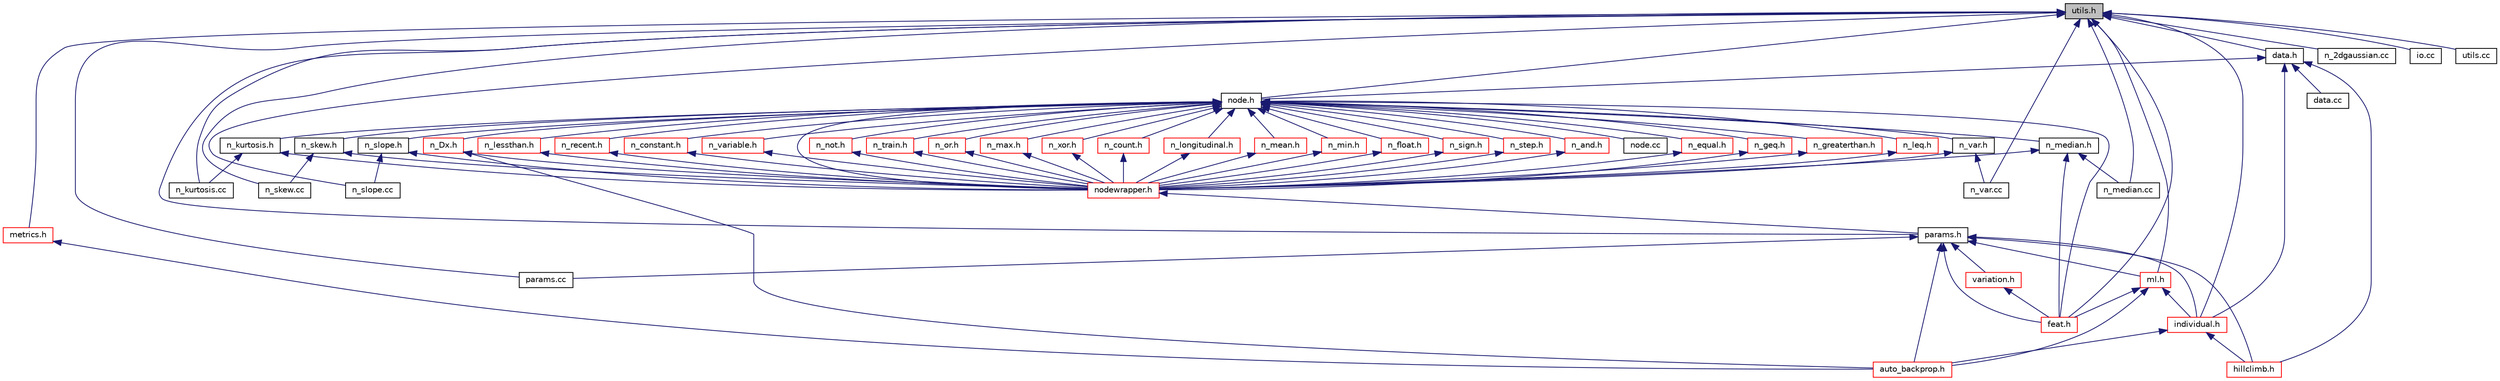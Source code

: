 digraph "utils.h"
{
 // LATEX_PDF_SIZE
  edge [fontname="Helvetica",fontsize="10",labelfontname="Helvetica",labelfontsize="10"];
  node [fontname="Helvetica",fontsize="10",shape=record];
  Node1 [label="utils.h",height=0.2,width=0.4,color="black", fillcolor="grey75", style="filled", fontcolor="black",tooltip=" "];
  Node1 -> Node2 [dir="back",color="midnightblue",fontsize="10",style="solid",fontname="Helvetica"];
  Node2 [label="data.h",height=0.2,width=0.4,color="black", fillcolor="white", style="filled",URL="$d2/dbd/data_8h.html",tooltip=" "];
  Node2 -> Node3 [dir="back",color="midnightblue",fontsize="10",style="solid",fontname="Helvetica"];
  Node3 [label="data.cc",height=0.2,width=0.4,color="black", fillcolor="white", style="filled",URL="$d4/d05/data_8cc.html",tooltip=" "];
  Node2 -> Node4 [dir="back",color="midnightblue",fontsize="10",style="solid",fontname="Helvetica"];
  Node4 [label="node.h",height=0.2,width=0.4,color="black", fillcolor="white", style="filled",URL="$d1/d77/node_8h.html",tooltip=" "];
  Node4 -> Node5 [dir="back",color="midnightblue",fontsize="10",style="solid",fontname="Helvetica"];
  Node5 [label="nodewrapper.h",height=0.2,width=0.4,color="red", fillcolor="white", style="filled",URL="$d1/dc6/nodewrapper_8h.html",tooltip=" "];
  Node5 -> Node6 [dir="back",color="midnightblue",fontsize="10",style="solid",fontname="Helvetica"];
  Node6 [label="params.h",height=0.2,width=0.4,color="black", fillcolor="white", style="filled",URL="$da/d33/params_8h.html",tooltip=" "];
  Node6 -> Node7 [dir="back",color="midnightblue",fontsize="10",style="solid",fontname="Helvetica"];
  Node7 [label="ml.h",height=0.2,width=0.4,color="red", fillcolor="white", style="filled",URL="$d7/d60/ml_8h.html",tooltip=" "];
  Node7 -> Node13 [dir="back",color="midnightblue",fontsize="10",style="solid",fontname="Helvetica"];
  Node13 [label="individual.h",height=0.2,width=0.4,color="red", fillcolor="white", style="filled",URL="$d5/d1f/individual_8h.html",tooltip=" "];
  Node13 -> Node14 [dir="back",color="midnightblue",fontsize="10",style="solid",fontname="Helvetica"];
  Node14 [label="auto_backprop.h",height=0.2,width=0.4,color="red", fillcolor="white", style="filled",URL="$d6/d8a/auto__backprop_8h.html",tooltip=" "];
  Node13 -> Node16 [dir="back",color="midnightblue",fontsize="10",style="solid",fontname="Helvetica"];
  Node16 [label="hillclimb.h",height=0.2,width=0.4,color="red", fillcolor="white", style="filled",URL="$d3/d59/hillclimb_8h.html",tooltip=" "];
  Node7 -> Node14 [dir="back",color="midnightblue",fontsize="10",style="solid",fontname="Helvetica"];
  Node7 -> Node10 [dir="back",color="midnightblue",fontsize="10",style="solid",fontname="Helvetica"];
  Node10 [label="feat.h",height=0.2,width=0.4,color="red", fillcolor="white", style="filled",URL="$d3/dff/feat_8h.html",tooltip=" "];
  Node6 -> Node13 [dir="back",color="midnightblue",fontsize="10",style="solid",fontname="Helvetica"];
  Node6 -> Node14 [dir="back",color="midnightblue",fontsize="10",style="solid",fontname="Helvetica"];
  Node6 -> Node16 [dir="back",color="midnightblue",fontsize="10",style="solid",fontname="Helvetica"];
  Node6 -> Node10 [dir="back",color="midnightblue",fontsize="10",style="solid",fontname="Helvetica"];
  Node6 -> Node39 [dir="back",color="midnightblue",fontsize="10",style="solid",fontname="Helvetica"];
  Node39 [label="variation.h",height=0.2,width=0.4,color="red", fillcolor="white", style="filled",URL="$d4/d1f/variation_8h.html",tooltip=" "];
  Node39 -> Node10 [dir="back",color="midnightblue",fontsize="10",style="solid",fontname="Helvetica"];
  Node6 -> Node44 [dir="back",color="midnightblue",fontsize="10",style="solid",fontname="Helvetica"];
  Node44 [label="params.cc",height=0.2,width=0.4,color="black", fillcolor="white", style="filled",URL="$d4/dc0/params_8cc.html",tooltip=" "];
  Node4 -> Node48 [dir="back",color="midnightblue",fontsize="10",style="solid",fontname="Helvetica"];
  Node48 [label="n_train.h",height=0.2,width=0.4,color="red", fillcolor="white", style="filled",URL="$d4/d7f/n__train_8h.html",tooltip=" "];
  Node48 -> Node5 [dir="back",color="midnightblue",fontsize="10",style="solid",fontname="Helvetica"];
  Node4 -> Node55 [dir="back",color="midnightblue",fontsize="10",style="solid",fontname="Helvetica"];
  Node55 [label="n_Dx.h",height=0.2,width=0.4,color="red", fillcolor="white", style="filled",URL="$d4/d6c/n__Dx_8h.html",tooltip=" "];
  Node55 -> Node5 [dir="back",color="midnightblue",fontsize="10",style="solid",fontname="Helvetica"];
  Node55 -> Node14 [dir="back",color="midnightblue",fontsize="10",style="solid",fontname="Helvetica"];
  Node4 -> Node95 [dir="back",color="midnightblue",fontsize="10",style="solid",fontname="Helvetica"];
  Node95 [label="n_float.h",height=0.2,width=0.4,color="red", fillcolor="white", style="filled",URL="$d7/d10/n__float_8h.html",tooltip=" "];
  Node95 -> Node5 [dir="back",color="midnightblue",fontsize="10",style="solid",fontname="Helvetica"];
  Node4 -> Node97 [dir="back",color="midnightblue",fontsize="10",style="solid",fontname="Helvetica"];
  Node97 [label="n_sign.h",height=0.2,width=0.4,color="red", fillcolor="white", style="filled",URL="$df/da6/n__sign_8h.html",tooltip=" "];
  Node97 -> Node5 [dir="back",color="midnightblue",fontsize="10",style="solid",fontname="Helvetica"];
  Node4 -> Node99 [dir="back",color="midnightblue",fontsize="10",style="solid",fontname="Helvetica"];
  Node99 [label="n_step.h",height=0.2,width=0.4,color="red", fillcolor="white", style="filled",URL="$d3/d77/n__step_8h.html",tooltip=" "];
  Node99 -> Node5 [dir="back",color="midnightblue",fontsize="10",style="solid",fontname="Helvetica"];
  Node4 -> Node101 [dir="back",color="midnightblue",fontsize="10",style="solid",fontname="Helvetica"];
  Node101 [label="n_and.h",height=0.2,width=0.4,color="red", fillcolor="white", style="filled",URL="$d0/df3/n__and_8h.html",tooltip=" "];
  Node101 -> Node5 [dir="back",color="midnightblue",fontsize="10",style="solid",fontname="Helvetica"];
  Node4 -> Node103 [dir="back",color="midnightblue",fontsize="10",style="solid",fontname="Helvetica"];
  Node103 [label="n_equal.h",height=0.2,width=0.4,color="red", fillcolor="white", style="filled",URL="$df/d53/n__equal_8h.html",tooltip=" "];
  Node103 -> Node5 [dir="back",color="midnightblue",fontsize="10",style="solid",fontname="Helvetica"];
  Node4 -> Node105 [dir="back",color="midnightblue",fontsize="10",style="solid",fontname="Helvetica"];
  Node105 [label="n_geq.h",height=0.2,width=0.4,color="red", fillcolor="white", style="filled",URL="$d8/d5b/n__geq_8h.html",tooltip=" "];
  Node105 -> Node5 [dir="back",color="midnightblue",fontsize="10",style="solid",fontname="Helvetica"];
  Node4 -> Node107 [dir="back",color="midnightblue",fontsize="10",style="solid",fontname="Helvetica"];
  Node107 [label="n_greaterthan.h",height=0.2,width=0.4,color="red", fillcolor="white", style="filled",URL="$d6/d75/n__greaterthan_8h.html",tooltip=" "];
  Node107 -> Node5 [dir="back",color="midnightblue",fontsize="10",style="solid",fontname="Helvetica"];
  Node4 -> Node109 [dir="back",color="midnightblue",fontsize="10",style="solid",fontname="Helvetica"];
  Node109 [label="n_leq.h",height=0.2,width=0.4,color="red", fillcolor="white", style="filled",URL="$da/dff/n__leq_8h.html",tooltip=" "];
  Node109 -> Node5 [dir="back",color="midnightblue",fontsize="10",style="solid",fontname="Helvetica"];
  Node4 -> Node111 [dir="back",color="midnightblue",fontsize="10",style="solid",fontname="Helvetica"];
  Node111 [label="n_lessthan.h",height=0.2,width=0.4,color="red", fillcolor="white", style="filled",URL="$d5/def/n__lessthan_8h.html",tooltip=" "];
  Node111 -> Node5 [dir="back",color="midnightblue",fontsize="10",style="solid",fontname="Helvetica"];
  Node4 -> Node113 [dir="back",color="midnightblue",fontsize="10",style="solid",fontname="Helvetica"];
  Node113 [label="n_not.h",height=0.2,width=0.4,color="red", fillcolor="white", style="filled",URL="$d3/dd1/n__not_8h.html",tooltip=" "];
  Node113 -> Node5 [dir="back",color="midnightblue",fontsize="10",style="solid",fontname="Helvetica"];
  Node4 -> Node115 [dir="back",color="midnightblue",fontsize="10",style="solid",fontname="Helvetica"];
  Node115 [label="n_or.h",height=0.2,width=0.4,color="red", fillcolor="white", style="filled",URL="$d6/d9f/n__or_8h.html",tooltip=" "];
  Node115 -> Node5 [dir="back",color="midnightblue",fontsize="10",style="solid",fontname="Helvetica"];
  Node4 -> Node117 [dir="back",color="midnightblue",fontsize="10",style="solid",fontname="Helvetica"];
  Node117 [label="n_xor.h",height=0.2,width=0.4,color="red", fillcolor="white", style="filled",URL="$d3/dcd/n__xor_8h.html",tooltip=" "];
  Node117 -> Node5 [dir="back",color="midnightblue",fontsize="10",style="solid",fontname="Helvetica"];
  Node4 -> Node119 [dir="back",color="midnightblue",fontsize="10",style="solid",fontname="Helvetica"];
  Node119 [label="n_count.h",height=0.2,width=0.4,color="red", fillcolor="white", style="filled",URL="$dd/d31/n__count_8h.html",tooltip=" "];
  Node119 -> Node5 [dir="back",color="midnightblue",fontsize="10",style="solid",fontname="Helvetica"];
  Node4 -> Node121 [dir="back",color="midnightblue",fontsize="10",style="solid",fontname="Helvetica"];
  Node121 [label="n_kurtosis.h",height=0.2,width=0.4,color="black", fillcolor="white", style="filled",URL="$d7/dfe/n__kurtosis_8h.html",tooltip=" "];
  Node121 -> Node5 [dir="back",color="midnightblue",fontsize="10",style="solid",fontname="Helvetica"];
  Node121 -> Node122 [dir="back",color="midnightblue",fontsize="10",style="solid",fontname="Helvetica"];
  Node122 [label="n_kurtosis.cc",height=0.2,width=0.4,color="black", fillcolor="white", style="filled",URL="$d2/d07/n__kurtosis_8cc.html",tooltip=" "];
  Node4 -> Node123 [dir="back",color="midnightblue",fontsize="10",style="solid",fontname="Helvetica"];
  Node123 [label="n_longitudinal.h",height=0.2,width=0.4,color="red", fillcolor="white", style="filled",URL="$d0/d2d/n__longitudinal_8h.html",tooltip=" "];
  Node123 -> Node5 [dir="back",color="midnightblue",fontsize="10",style="solid",fontname="Helvetica"];
  Node4 -> Node125 [dir="back",color="midnightblue",fontsize="10",style="solid",fontname="Helvetica"];
  Node125 [label="n_max.h",height=0.2,width=0.4,color="red", fillcolor="white", style="filled",URL="$db/d82/n__max_8h.html",tooltip=" "];
  Node125 -> Node5 [dir="back",color="midnightblue",fontsize="10",style="solid",fontname="Helvetica"];
  Node4 -> Node127 [dir="back",color="midnightblue",fontsize="10",style="solid",fontname="Helvetica"];
  Node127 [label="n_mean.h",height=0.2,width=0.4,color="red", fillcolor="white", style="filled",URL="$d2/d2a/n__mean_8h.html",tooltip=" "];
  Node127 -> Node5 [dir="back",color="midnightblue",fontsize="10",style="solid",fontname="Helvetica"];
  Node4 -> Node129 [dir="back",color="midnightblue",fontsize="10",style="solid",fontname="Helvetica"];
  Node129 [label="n_median.h",height=0.2,width=0.4,color="black", fillcolor="white", style="filled",URL="$d5/d6c/n__median_8h.html",tooltip=" "];
  Node129 -> Node5 [dir="back",color="midnightblue",fontsize="10",style="solid",fontname="Helvetica"];
  Node129 -> Node10 [dir="back",color="midnightblue",fontsize="10",style="solid",fontname="Helvetica"];
  Node129 -> Node130 [dir="back",color="midnightblue",fontsize="10",style="solid",fontname="Helvetica"];
  Node130 [label="n_median.cc",height=0.2,width=0.4,color="black", fillcolor="white", style="filled",URL="$d6/d07/n__median_8cc.html",tooltip=" "];
  Node4 -> Node131 [dir="back",color="midnightblue",fontsize="10",style="solid",fontname="Helvetica"];
  Node131 [label="n_min.h",height=0.2,width=0.4,color="red", fillcolor="white", style="filled",URL="$d9/d28/n__min_8h.html",tooltip=" "];
  Node131 -> Node5 [dir="back",color="midnightblue",fontsize="10",style="solid",fontname="Helvetica"];
  Node4 -> Node133 [dir="back",color="midnightblue",fontsize="10",style="solid",fontname="Helvetica"];
  Node133 [label="n_recent.h",height=0.2,width=0.4,color="red", fillcolor="white", style="filled",URL="$d8/df6/n__recent_8h.html",tooltip=" "];
  Node133 -> Node5 [dir="back",color="midnightblue",fontsize="10",style="solid",fontname="Helvetica"];
  Node4 -> Node135 [dir="back",color="midnightblue",fontsize="10",style="solid",fontname="Helvetica"];
  Node135 [label="n_skew.h",height=0.2,width=0.4,color="black", fillcolor="white", style="filled",URL="$d7/d68/n__skew_8h.html",tooltip=" "];
  Node135 -> Node5 [dir="back",color="midnightblue",fontsize="10",style="solid",fontname="Helvetica"];
  Node135 -> Node136 [dir="back",color="midnightblue",fontsize="10",style="solid",fontname="Helvetica"];
  Node136 [label="n_skew.cc",height=0.2,width=0.4,color="black", fillcolor="white", style="filled",URL="$dc/d3d/n__skew_8cc.html",tooltip=" "];
  Node4 -> Node137 [dir="back",color="midnightblue",fontsize="10",style="solid",fontname="Helvetica"];
  Node137 [label="n_slope.h",height=0.2,width=0.4,color="black", fillcolor="white", style="filled",URL="$d0/d89/n__slope_8h.html",tooltip=" "];
  Node137 -> Node5 [dir="back",color="midnightblue",fontsize="10",style="solid",fontname="Helvetica"];
  Node137 -> Node138 [dir="back",color="midnightblue",fontsize="10",style="solid",fontname="Helvetica"];
  Node138 [label="n_slope.cc",height=0.2,width=0.4,color="black", fillcolor="white", style="filled",URL="$d5/de6/n__slope_8cc.html",tooltip=" "];
  Node4 -> Node139 [dir="back",color="midnightblue",fontsize="10",style="solid",fontname="Helvetica"];
  Node139 [label="n_var.h",height=0.2,width=0.4,color="black", fillcolor="white", style="filled",URL="$da/d36/n__var_8h.html",tooltip=" "];
  Node139 -> Node5 [dir="back",color="midnightblue",fontsize="10",style="solid",fontname="Helvetica"];
  Node139 -> Node140 [dir="back",color="midnightblue",fontsize="10",style="solid",fontname="Helvetica"];
  Node140 [label="n_var.cc",height=0.2,width=0.4,color="black", fillcolor="white", style="filled",URL="$d9/d9e/n__var_8cc.html",tooltip=" "];
  Node4 -> Node141 [dir="back",color="midnightblue",fontsize="10",style="solid",fontname="Helvetica"];
  Node141 [label="n_constant.h",height=0.2,width=0.4,color="red", fillcolor="white", style="filled",URL="$df/dbe/n__constant_8h.html",tooltip=" "];
  Node141 -> Node5 [dir="back",color="midnightblue",fontsize="10",style="solid",fontname="Helvetica"];
  Node4 -> Node143 [dir="back",color="midnightblue",fontsize="10",style="solid",fontname="Helvetica"];
  Node143 [label="n_variable.h",height=0.2,width=0.4,color="red", fillcolor="white", style="filled",URL="$da/da2/n__variable_8h.html",tooltip=" "];
  Node143 -> Node5 [dir="back",color="midnightblue",fontsize="10",style="solid",fontname="Helvetica"];
  Node4 -> Node10 [dir="back",color="midnightblue",fontsize="10",style="solid",fontname="Helvetica"];
  Node4 -> Node145 [dir="back",color="midnightblue",fontsize="10",style="solid",fontname="Helvetica"];
  Node145 [label="node.cc",height=0.2,width=0.4,color="black", fillcolor="white", style="filled",URL="$dc/dfd/node_8cc.html",tooltip=" "];
  Node2 -> Node13 [dir="back",color="midnightblue",fontsize="10",style="solid",fontname="Helvetica"];
  Node2 -> Node16 [dir="back",color="midnightblue",fontsize="10",style="solid",fontname="Helvetica"];
  Node1 -> Node4 [dir="back",color="midnightblue",fontsize="10",style="solid",fontname="Helvetica"];
  Node1 -> Node6 [dir="back",color="midnightblue",fontsize="10",style="solid",fontname="Helvetica"];
  Node1 -> Node146 [dir="back",color="midnightblue",fontsize="10",style="solid",fontname="Helvetica"];
  Node146 [label="metrics.h",height=0.2,width=0.4,color="red", fillcolor="white", style="filled",URL="$df/d34/metrics_8h.html",tooltip=" "];
  Node146 -> Node14 [dir="back",color="midnightblue",fontsize="10",style="solid",fontname="Helvetica"];
  Node1 -> Node7 [dir="back",color="midnightblue",fontsize="10",style="solid",fontname="Helvetica"];
  Node1 -> Node13 [dir="back",color="midnightblue",fontsize="10",style="solid",fontname="Helvetica"];
  Node1 -> Node10 [dir="back",color="midnightblue",fontsize="10",style="solid",fontname="Helvetica"];
  Node1 -> Node44 [dir="back",color="midnightblue",fontsize="10",style="solid",fontname="Helvetica"];
  Node1 -> Node57 [dir="back",color="midnightblue",fontsize="10",style="solid",fontname="Helvetica"];
  Node57 [label="n_2dgaussian.cc",height=0.2,width=0.4,color="black", fillcolor="white", style="filled",URL="$d1/d61/n__2dgaussian_8cc.html",tooltip=" "];
  Node1 -> Node122 [dir="back",color="midnightblue",fontsize="10",style="solid",fontname="Helvetica"];
  Node1 -> Node130 [dir="back",color="midnightblue",fontsize="10",style="solid",fontname="Helvetica"];
  Node1 -> Node136 [dir="back",color="midnightblue",fontsize="10",style="solid",fontname="Helvetica"];
  Node1 -> Node138 [dir="back",color="midnightblue",fontsize="10",style="solid",fontname="Helvetica"];
  Node1 -> Node140 [dir="back",color="midnightblue",fontsize="10",style="solid",fontname="Helvetica"];
  Node1 -> Node150 [dir="back",color="midnightblue",fontsize="10",style="solid",fontname="Helvetica"];
  Node150 [label="io.cc",height=0.2,width=0.4,color="black", fillcolor="white", style="filled",URL="$db/dd3/io_8cc.html",tooltip=" "];
  Node1 -> Node151 [dir="back",color="midnightblue",fontsize="10",style="solid",fontname="Helvetica"];
  Node151 [label="utils.cc",height=0.2,width=0.4,color="black", fillcolor="white", style="filled",URL="$d7/da9/utils_8cc.html",tooltip=" "];
}
